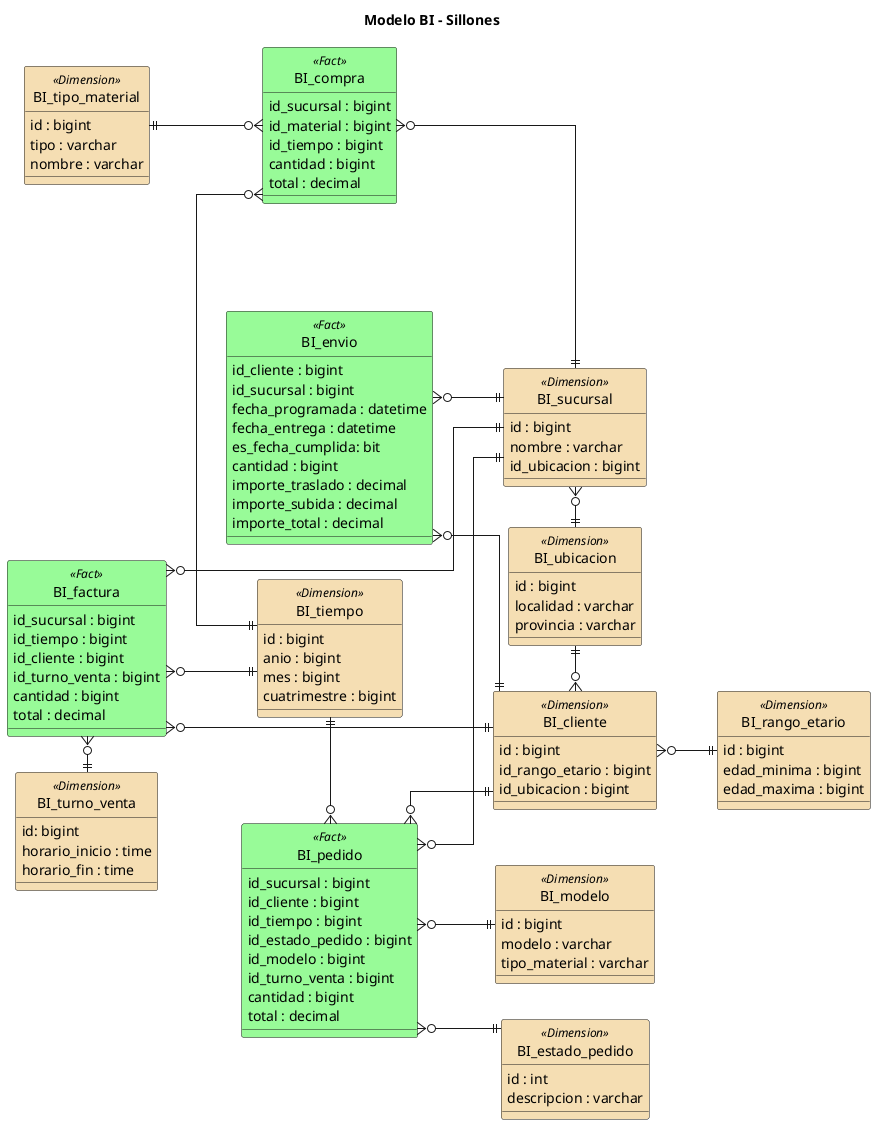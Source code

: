 @startuml Modelo BI - Sillones
skinparam linetype ortho
hide circle
skinparam shadowing false
title Modelo BI - Sillones
left to right direction

skinparam class {
  BackgroundColor<<Fact>> PaleGreen
  BackgroundColor<<Dimension>> Wheat
}

' Hechos
entity BI_factura <<Fact>> {
    id_sucursal : bigint
    id_tiempo : bigint
    id_cliente : bigint
    id_turno_venta : bigint
    cantidad : bigint
    total : decimal
}
entity BI_pedido <<Fact>> {
    id_sucursal : bigint
    id_cliente : bigint
    id_tiempo : bigint
    id_estado_pedido : bigint
    id_modelo : bigint
    id_turno_venta : bigint
    cantidad : bigint
    total : decimal
}

entity BI_compra <<Fact>> {
    id_sucursal : bigint
    id_material : bigint
    id_tiempo : bigint
    cantidad : bigint
    total : decimal
}

entity BI_envio <<Fact>> {
    id_cliente : bigint
    id_sucursal : bigint
    fecha_programada : datetime
    fecha_entrega : datetime
    es_fecha_cumplida: bit
    cantidad : bigint
    importe_traslado : decimal
    importe_subida : decimal
    importe_total : decimal
}

' Dimensiones
entity BI_tiempo <<Dimension>> {
    id : bigint
    anio : bigint
    mes : bigint
    cuatrimestre : bigint
}

entity BI_ubicacion <<Dimension>> {
    id : bigint
    localidad : varchar
    provincia : varchar
}

entity BI_sucursal <<Dimension>> {
    id : bigint
    nombre : varchar
    id_ubicacion : bigint
}

entity BI_modelo <<Dimension>> {
    id : bigint
    modelo : varchar
    tipo_material : varchar
}

entity BI_rango_etario <<Dimension>> {
    id : bigint
    edad_minima : bigint
    edad_maxima : bigint
}

entity BI_turno_venta <<Dimension>> {
    id: bigint
    horario_inicio : time
    horario_fin : time
}

entity BI_estado_pedido <<Dimension>> {
    id : int
    descripcion : varchar
}

entity BI_tipo_material <<Dimension>> {
    id : bigint
    tipo : varchar
    nombre : varchar
}

entity BI_cliente <<Dimension>> {
    id : bigint
    id_rango_etario : bigint
    id_ubicacion : bigint
}

' Relaciones
BI_envio }o--|| BI_cliente
BI_envio }o--|| BI_sucursal

BI_factura }o--|| BI_sucursal
BI_factura }o--|| BI_tiempo
BI_factura }o--|| BI_cliente
BI_factura }o-right-|| BI_turno_venta

BI_pedido }o--|| BI_sucursal
BI_pedido }o--|| BI_cliente
BI_pedido }o-left-|| BI_tiempo
BI_pedido }o--|| BI_estado_pedido
BI_pedido }o--|| BI_modelo

BI_compra }o-down-|| BI_sucursal
BI_compra }o-up-|| BI_tipo_material
BI_compra }o-right-|| BI_tiempo

BI_cliente }o--|| BI_rango_etario

BI_ubicacion ||-left-o{ BI_sucursal
BI_ubicacion ||-right-o{ BI_cliente

@enduml
